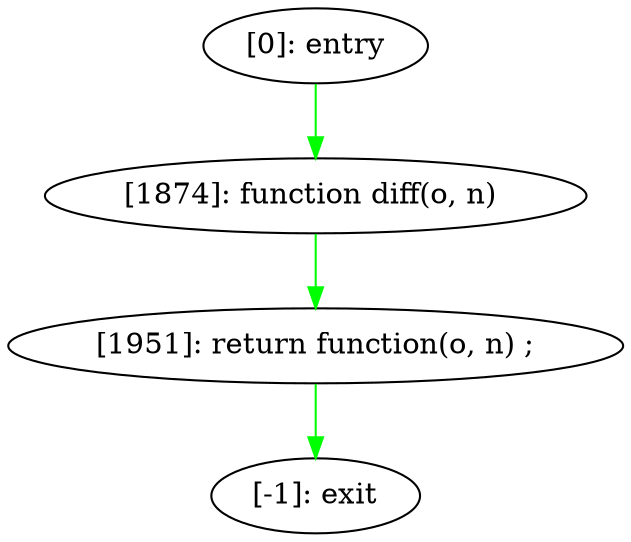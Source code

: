 digraph {
"0" [label="[-1]: exit"] 
"1" [label="[1874]: function diff(o, n) \n"] 
"2" [label="[0]: entry"] 
"3" [label="[1951]: return function(o, n) ;\n"] 
"1" -> "3" [label="" color="green"] 
"2" -> "1" [label="" color="green"] 
"3" -> "0" [label="" color="green"] 
}
